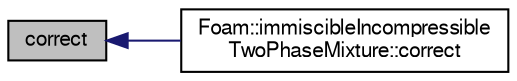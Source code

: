 digraph "correct"
{
  bgcolor="transparent";
  edge [fontname="FreeSans",fontsize="10",labelfontname="FreeSans",labelfontsize="10"];
  node [fontname="FreeSans",fontsize="10",shape=record];
  rankdir="LR";
  Node113 [label="correct",height=0.2,width=0.4,color="black", fillcolor="grey75", style="filled", fontcolor="black"];
  Node113 -> Node114 [dir="back",color="midnightblue",fontsize="10",style="solid",fontname="FreeSans"];
  Node114 [label="Foam::immiscibleIncompressible\lTwoPhaseMixture::correct",height=0.2,width=0.4,color="black",URL="$a30478.html#aa40b482ba81fd8de31bdba348c184074",tooltip="Correct the transport and interface properties. "];
}
